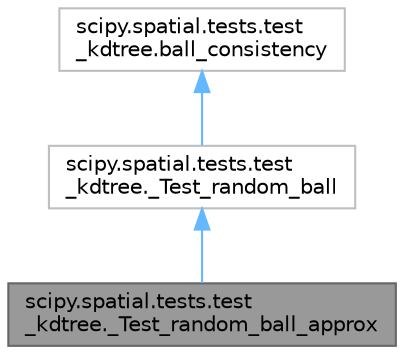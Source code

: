 digraph "scipy.spatial.tests.test_kdtree._Test_random_ball_approx"
{
 // LATEX_PDF_SIZE
  bgcolor="transparent";
  edge [fontname=Helvetica,fontsize=10,labelfontname=Helvetica,labelfontsize=10];
  node [fontname=Helvetica,fontsize=10,shape=box,height=0.2,width=0.4];
  Node1 [id="Node000001",label="scipy.spatial.tests.test\l_kdtree._Test_random_ball_approx",height=0.2,width=0.4,color="gray40", fillcolor="grey60", style="filled", fontcolor="black",tooltip=" "];
  Node2 -> Node1 [id="edge1_Node000001_Node000002",dir="back",color="steelblue1",style="solid",tooltip=" "];
  Node2 [id="Node000002",label="scipy.spatial.tests.test\l_kdtree._Test_random_ball",height=0.2,width=0.4,color="grey75", fillcolor="white", style="filled",URL="$d4/d01/classscipy_1_1spatial_1_1tests_1_1test__kdtree_1_1__Test__random__ball.html",tooltip=" "];
  Node3 -> Node2 [id="edge2_Node000002_Node000003",dir="back",color="steelblue1",style="solid",tooltip=" "];
  Node3 [id="Node000003",label="scipy.spatial.tests.test\l_kdtree.ball_consistency",height=0.2,width=0.4,color="grey75", fillcolor="white", style="filled",URL="$d7/de9/classscipy_1_1spatial_1_1tests_1_1test__kdtree_1_1ball__consistency.html",tooltip=" "];
}
